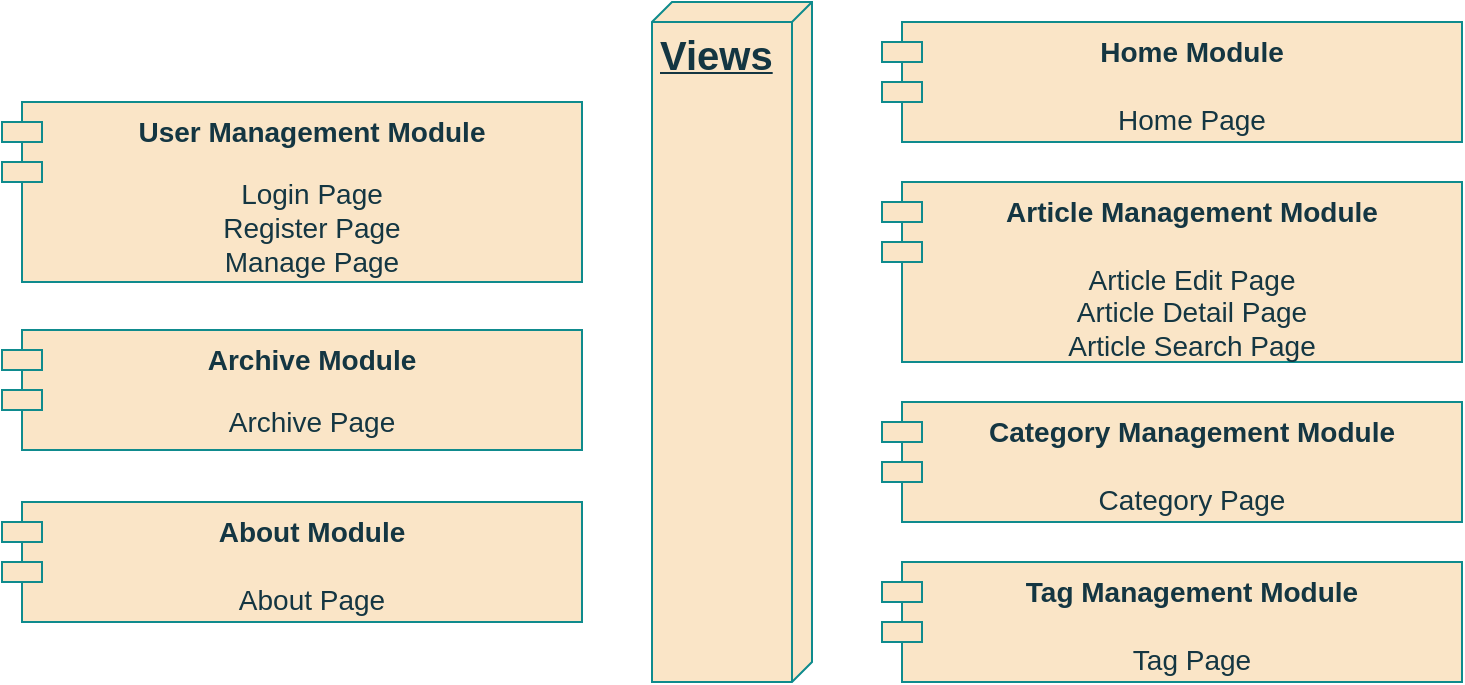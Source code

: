 <mxfile version="24.7.17">
  <diagram name="第 1 页" id="4za2d5kI_Zs4hEX432wA">
    <mxGraphModel dx="1050" dy="629" grid="0" gridSize="10" guides="1" tooltips="1" connect="1" arrows="1" fold="1" page="0" pageScale="1" pageWidth="1169" pageHeight="827" math="0" shadow="0">
      <root>
        <mxCell id="0" />
        <mxCell id="1" parent="0" />
        <mxCell id="TD0hXoibqY02UgY0kivY-4" value="&lt;b&gt;&lt;font style=&quot;font-size: 20px;&quot;&gt;Views&lt;/font&gt;&lt;/b&gt;" style="verticalAlign=top;align=left;spacingTop=8;spacingLeft=2;spacingRight=12;shape=cube;size=10;direction=south;fontStyle=4;html=1;whiteSpace=wrap;strokeColor=#0F8B8D;fontColor=#143642;fillColor=#FAE5C7;" parent="1" vertex="1">
          <mxGeometry x="585" y="220" width="80" height="340" as="geometry" />
        </mxCell>
        <mxCell id="TD0hXoibqY02UgY0kivY-22" value="&lt;font style=&quot;font-size: 14px;&quot;&gt;&lt;b&gt;Home Module&lt;br&gt;&lt;br&gt;&lt;/b&gt;Home Page&lt;/font&gt;" style="shape=module;align=left;spacingLeft=20;align=center;verticalAlign=top;whiteSpace=wrap;html=1;strokeColor=#0F8B8D;fontColor=#143642;fillColor=#FAE5C7;" parent="1" vertex="1">
          <mxGeometry x="700" y="230" width="290" height="60" as="geometry" />
        </mxCell>
        <mxCell id="TD0hXoibqY02UgY0kivY-23" value="&lt;b style=&quot;font-size: 14px;&quot;&gt;&lt;font style=&quot;font-size: 14px;&quot;&gt;Article Management Module&lt;br&gt;&lt;br&gt;&lt;/font&gt;&lt;/b&gt;&lt;div style=&quot;font-size: 14px;&quot;&gt;&lt;font style=&quot;font-size: 14px;&quot;&gt;Article Edit Page&lt;br&gt;Article Detail Page&lt;br&gt;Article Search Page&lt;/font&gt;&lt;/div&gt;" style="shape=module;align=left;spacingLeft=20;align=center;verticalAlign=top;whiteSpace=wrap;html=1;strokeColor=#0F8B8D;fontColor=#143642;fillColor=#FAE5C7;" parent="1" vertex="1">
          <mxGeometry x="700" y="310" width="290" height="90" as="geometry" />
        </mxCell>
        <mxCell id="TD0hXoibqY02UgY0kivY-25" value="&lt;font style=&quot;font-size: 14px;&quot;&gt;&lt;b&gt;Category Management Module&lt;br&gt;&lt;/b&gt;&lt;br&gt;Category Page&lt;/font&gt;" style="shape=module;align=left;spacingLeft=20;align=center;verticalAlign=top;whiteSpace=wrap;html=1;strokeColor=#0F8B8D;fontColor=#143642;fillColor=#FAE5C7;" parent="1" vertex="1">
          <mxGeometry x="700" y="420" width="290" height="60" as="geometry" />
        </mxCell>
        <mxCell id="TD0hXoibqY02UgY0kivY-26" value="&lt;font style=&quot;font-size: 14px;&quot;&gt;&lt;b&gt;Tag Management Module&lt;/b&gt;&lt;br&gt;&lt;br&gt;Tag Page&lt;/font&gt;" style="shape=module;align=left;spacingLeft=20;align=center;verticalAlign=top;whiteSpace=wrap;html=1;strokeColor=#0F8B8D;fontColor=#143642;fillColor=#FAE5C7;" parent="1" vertex="1">
          <mxGeometry x="700" y="500" width="290" height="60" as="geometry" />
        </mxCell>
        <mxCell id="TD0hXoibqY02UgY0kivY-27" value="&lt;font style=&quot;font-size: 14px;&quot;&gt;&lt;b&gt;Archive Module&lt;/b&gt;&lt;br&gt;&lt;/font&gt;&lt;br&gt;&lt;font style=&quot;font-size: 14px;&quot;&gt;Archive Page&lt;/font&gt;" style="shape=module;align=left;spacingLeft=20;align=center;verticalAlign=top;whiteSpace=wrap;html=1;strokeColor=#0F8B8D;fontColor=#143642;fillColor=#FAE5C7;" parent="1" vertex="1">
          <mxGeometry x="260" y="384" width="290" height="60" as="geometry" />
        </mxCell>
        <mxCell id="TD0hXoibqY02UgY0kivY-28" value="&lt;font style=&quot;font-size: 14px;&quot;&gt;&lt;b&gt;About Module&lt;/b&gt;&lt;br&gt;&lt;br&gt;About Page&lt;/font&gt;" style="shape=module;align=left;spacingLeft=20;align=center;verticalAlign=top;whiteSpace=wrap;html=1;strokeColor=#0F8B8D;fontColor=#143642;fillColor=#FAE5C7;" parent="1" vertex="1">
          <mxGeometry x="260" y="470" width="290" height="60" as="geometry" />
        </mxCell>
        <mxCell id="TD0hXoibqY02UgY0kivY-29" value="&lt;font style=&quot;font-size: 14px;&quot;&gt;&lt;b&gt;User Management Module&lt;/b&gt;&lt;br&gt;&lt;/font&gt;&lt;br&gt;&lt;font style=&quot;font-size: 14px;&quot;&gt;Login Page&lt;br&gt;Register Page&lt;br&gt;Manage Page&lt;/font&gt;" style="shape=module;align=left;spacingLeft=20;align=center;verticalAlign=top;whiteSpace=wrap;html=1;strokeColor=#0F8B8D;fontColor=#143642;fillColor=#FAE5C7;" parent="1" vertex="1">
          <mxGeometry x="260" y="270" width="290" height="90" as="geometry" />
        </mxCell>
        <mxCell id="TD0hXoibqY02UgY0kivY-30" style="edgeStyle=orthogonalEdgeStyle;rounded=0;orthogonalLoop=1;jettySize=auto;html=1;exitX=0.5;exitY=1;exitDx=0;exitDy=0;strokeColor=#A8201A;fontColor=#143642;fillColor=#FAE5C7;" parent="1" source="TD0hXoibqY02UgY0kivY-28" target="TD0hXoibqY02UgY0kivY-28" edge="1">
          <mxGeometry relative="1" as="geometry" />
        </mxCell>
      </root>
    </mxGraphModel>
  </diagram>
</mxfile>
